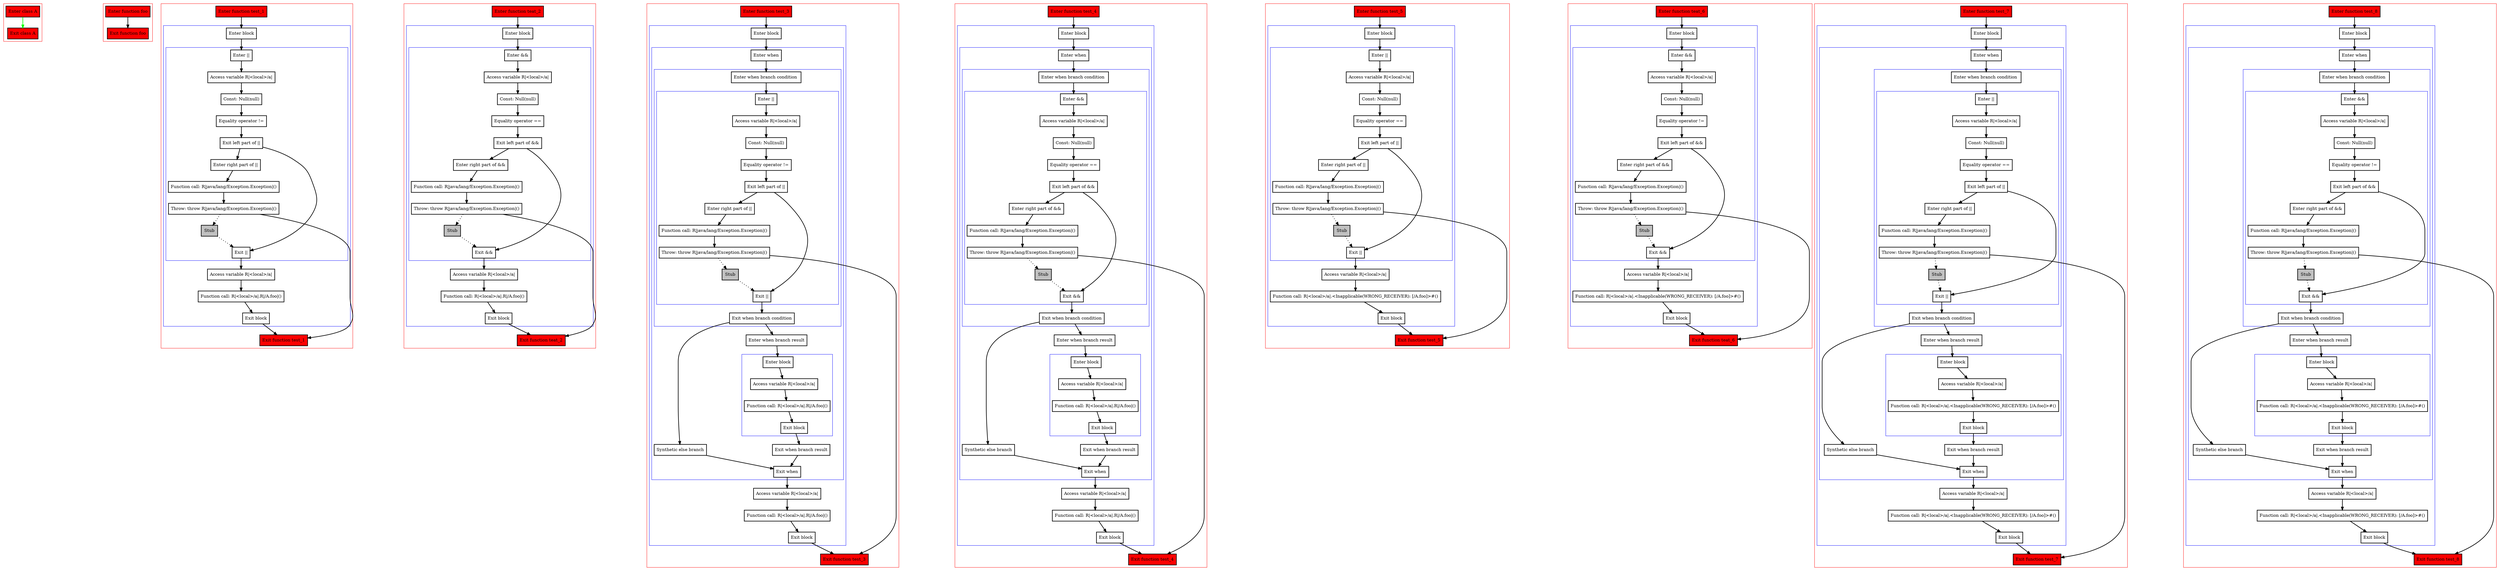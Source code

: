 digraph jumpFromRhsOfOperator_kt {
    graph [nodesep=3]
    node [shape=box penwidth=2]
    edge [penwidth=2]

    subgraph cluster_0 {
        color=red
        0 [label="Enter class A" style="filled" fillcolor=red];
        1 [label="Exit class A" style="filled" fillcolor=red];
    }
    0 -> {1} [color=green];

    subgraph cluster_1 {
        color=red
        2 [label="Enter function foo" style="filled" fillcolor=red];
        3 [label="Exit function foo" style="filled" fillcolor=red];
    }
    2 -> {3};

    subgraph cluster_2 {
        color=red
        4 [label="Enter function test_1" style="filled" fillcolor=red];
        subgraph cluster_3 {
            color=blue
            5 [label="Enter block"];
            subgraph cluster_4 {
                color=blue
                6 [label="Enter ||"];
                7 [label="Access variable R|<local>/a|"];
                8 [label="Const: Null(null)"];
                9 [label="Equality operator !="];
                10 [label="Exit left part of ||"];
                11 [label="Enter right part of ||"];
                12 [label="Function call: R|java/lang/Exception.Exception|()"];
                13 [label="Throw: throw R|java/lang/Exception.Exception|()"];
                14 [label="Stub" style="filled" fillcolor=gray];
                15 [label="Exit ||"];
            }
            16 [label="Access variable R|<local>/a|"];
            17 [label="Function call: R|<local>/a|.R|/A.foo|()"];
            18 [label="Exit block"];
        }
        19 [label="Exit function test_1" style="filled" fillcolor=red];
    }
    4 -> {5};
    5 -> {6};
    6 -> {7};
    7 -> {8};
    8 -> {9};
    9 -> {10};
    10 -> {15 11};
    11 -> {12};
    12 -> {13};
    13 -> {19};
    13 -> {14} [style=dotted];
    14 -> {15} [style=dotted];
    15 -> {16};
    16 -> {17};
    17 -> {18};
    18 -> {19};

    subgraph cluster_5 {
        color=red
        20 [label="Enter function teat_2" style="filled" fillcolor=red];
        subgraph cluster_6 {
            color=blue
            21 [label="Enter block"];
            subgraph cluster_7 {
                color=blue
                22 [label="Enter &&"];
                23 [label="Access variable R|<local>/a|"];
                24 [label="Const: Null(null)"];
                25 [label="Equality operator =="];
                26 [label="Exit left part of &&"];
                27 [label="Enter right part of &&"];
                28 [label="Function call: R|java/lang/Exception.Exception|()"];
                29 [label="Throw: throw R|java/lang/Exception.Exception|()"];
                30 [label="Stub" style="filled" fillcolor=gray];
                31 [label="Exit &&"];
            }
            32 [label="Access variable R|<local>/a|"];
            33 [label="Function call: R|<local>/a|.R|/A.foo|()"];
            34 [label="Exit block"];
        }
        35 [label="Exit function teat_2" style="filled" fillcolor=red];
    }
    20 -> {21};
    21 -> {22};
    22 -> {23};
    23 -> {24};
    24 -> {25};
    25 -> {26};
    26 -> {31 27};
    27 -> {28};
    28 -> {29};
    29 -> {35};
    29 -> {30} [style=dotted];
    30 -> {31} [style=dotted];
    31 -> {32};
    32 -> {33};
    33 -> {34};
    34 -> {35};

    subgraph cluster_8 {
        color=red
        36 [label="Enter function test_3" style="filled" fillcolor=red];
        subgraph cluster_9 {
            color=blue
            37 [label="Enter block"];
            subgraph cluster_10 {
                color=blue
                38 [label="Enter when"];
                subgraph cluster_11 {
                    color=blue
                    39 [label="Enter when branch condition "];
                    subgraph cluster_12 {
                        color=blue
                        40 [label="Enter ||"];
                        41 [label="Access variable R|<local>/a|"];
                        42 [label="Const: Null(null)"];
                        43 [label="Equality operator !="];
                        44 [label="Exit left part of ||"];
                        45 [label="Enter right part of ||"];
                        46 [label="Function call: R|java/lang/Exception.Exception|()"];
                        47 [label="Throw: throw R|java/lang/Exception.Exception|()"];
                        48 [label="Stub" style="filled" fillcolor=gray];
                        49 [label="Exit ||"];
                    }
                    50 [label="Exit when branch condition"];
                }
                51 [label="Synthetic else branch"];
                52 [label="Enter when branch result"];
                subgraph cluster_13 {
                    color=blue
                    53 [label="Enter block"];
                    54 [label="Access variable R|<local>/a|"];
                    55 [label="Function call: R|<local>/a|.R|/A.foo|()"];
                    56 [label="Exit block"];
                }
                57 [label="Exit when branch result"];
                58 [label="Exit when"];
            }
            59 [label="Access variable R|<local>/a|"];
            60 [label="Function call: R|<local>/a|.R|/A.foo|()"];
            61 [label="Exit block"];
        }
        62 [label="Exit function test_3" style="filled" fillcolor=red];
    }
    36 -> {37};
    37 -> {38};
    38 -> {39};
    39 -> {40};
    40 -> {41};
    41 -> {42};
    42 -> {43};
    43 -> {44};
    44 -> {49 45};
    45 -> {46};
    46 -> {47};
    47 -> {62};
    47 -> {48} [style=dotted];
    48 -> {49} [style=dotted];
    49 -> {50};
    50 -> {52 51};
    51 -> {58};
    52 -> {53};
    53 -> {54};
    54 -> {55};
    55 -> {56};
    56 -> {57};
    57 -> {58};
    58 -> {59};
    59 -> {60};
    60 -> {61};
    61 -> {62};

    subgraph cluster_14 {
        color=red
        63 [label="Enter function test_4" style="filled" fillcolor=red];
        subgraph cluster_15 {
            color=blue
            64 [label="Enter block"];
            subgraph cluster_16 {
                color=blue
                65 [label="Enter when"];
                subgraph cluster_17 {
                    color=blue
                    66 [label="Enter when branch condition "];
                    subgraph cluster_18 {
                        color=blue
                        67 [label="Enter &&"];
                        68 [label="Access variable R|<local>/a|"];
                        69 [label="Const: Null(null)"];
                        70 [label="Equality operator =="];
                        71 [label="Exit left part of &&"];
                        72 [label="Enter right part of &&"];
                        73 [label="Function call: R|java/lang/Exception.Exception|()"];
                        74 [label="Throw: throw R|java/lang/Exception.Exception|()"];
                        75 [label="Stub" style="filled" fillcolor=gray];
                        76 [label="Exit &&"];
                    }
                    77 [label="Exit when branch condition"];
                }
                78 [label="Synthetic else branch"];
                79 [label="Enter when branch result"];
                subgraph cluster_19 {
                    color=blue
                    80 [label="Enter block"];
                    81 [label="Access variable R|<local>/a|"];
                    82 [label="Function call: R|<local>/a|.R|/A.foo|()"];
                    83 [label="Exit block"];
                }
                84 [label="Exit when branch result"];
                85 [label="Exit when"];
            }
            86 [label="Access variable R|<local>/a|"];
            87 [label="Function call: R|<local>/a|.R|/A.foo|()"];
            88 [label="Exit block"];
        }
        89 [label="Exit function test_4" style="filled" fillcolor=red];
    }
    63 -> {64};
    64 -> {65};
    65 -> {66};
    66 -> {67};
    67 -> {68};
    68 -> {69};
    69 -> {70};
    70 -> {71};
    71 -> {76 72};
    72 -> {73};
    73 -> {74};
    74 -> {89};
    74 -> {75} [style=dotted];
    75 -> {76} [style=dotted];
    76 -> {77};
    77 -> {79 78};
    78 -> {85};
    79 -> {80};
    80 -> {81};
    81 -> {82};
    82 -> {83};
    83 -> {84};
    84 -> {85};
    85 -> {86};
    86 -> {87};
    87 -> {88};
    88 -> {89};

    subgraph cluster_20 {
        color=red
        90 [label="Enter function test_5" style="filled" fillcolor=red];
        subgraph cluster_21 {
            color=blue
            91 [label="Enter block"];
            subgraph cluster_22 {
                color=blue
                92 [label="Enter ||"];
                93 [label="Access variable R|<local>/a|"];
                94 [label="Const: Null(null)"];
                95 [label="Equality operator =="];
                96 [label="Exit left part of ||"];
                97 [label="Enter right part of ||"];
                98 [label="Function call: R|java/lang/Exception.Exception|()"];
                99 [label="Throw: throw R|java/lang/Exception.Exception|()"];
                100 [label="Stub" style="filled" fillcolor=gray];
                101 [label="Exit ||"];
            }
            102 [label="Access variable R|<local>/a|"];
            103 [label="Function call: R|<local>/a|.<Inapplicable(WRONG_RECEIVER): [/A.foo]>#()"];
            104 [label="Exit block"];
        }
        105 [label="Exit function test_5" style="filled" fillcolor=red];
    }
    90 -> {91};
    91 -> {92};
    92 -> {93};
    93 -> {94};
    94 -> {95};
    95 -> {96};
    96 -> {101 97};
    97 -> {98};
    98 -> {99};
    99 -> {105};
    99 -> {100} [style=dotted];
    100 -> {101} [style=dotted];
    101 -> {102};
    102 -> {103};
    103 -> {104};
    104 -> {105};

    subgraph cluster_23 {
        color=red
        106 [label="Enter function teat_6" style="filled" fillcolor=red];
        subgraph cluster_24 {
            color=blue
            107 [label="Enter block"];
            subgraph cluster_25 {
                color=blue
                108 [label="Enter &&"];
                109 [label="Access variable R|<local>/a|"];
                110 [label="Const: Null(null)"];
                111 [label="Equality operator !="];
                112 [label="Exit left part of &&"];
                113 [label="Enter right part of &&"];
                114 [label="Function call: R|java/lang/Exception.Exception|()"];
                115 [label="Throw: throw R|java/lang/Exception.Exception|()"];
                116 [label="Stub" style="filled" fillcolor=gray];
                117 [label="Exit &&"];
            }
            118 [label="Access variable R|<local>/a|"];
            119 [label="Function call: R|<local>/a|.<Inapplicable(WRONG_RECEIVER): [/A.foo]>#()"];
            120 [label="Exit block"];
        }
        121 [label="Exit function teat_6" style="filled" fillcolor=red];
    }
    106 -> {107};
    107 -> {108};
    108 -> {109};
    109 -> {110};
    110 -> {111};
    111 -> {112};
    112 -> {117 113};
    113 -> {114};
    114 -> {115};
    115 -> {121};
    115 -> {116} [style=dotted];
    116 -> {117} [style=dotted];
    117 -> {118};
    118 -> {119};
    119 -> {120};
    120 -> {121};

    subgraph cluster_26 {
        color=red
        122 [label="Enter function test_7" style="filled" fillcolor=red];
        subgraph cluster_27 {
            color=blue
            123 [label="Enter block"];
            subgraph cluster_28 {
                color=blue
                124 [label="Enter when"];
                subgraph cluster_29 {
                    color=blue
                    125 [label="Enter when branch condition "];
                    subgraph cluster_30 {
                        color=blue
                        126 [label="Enter ||"];
                        127 [label="Access variable R|<local>/a|"];
                        128 [label="Const: Null(null)"];
                        129 [label="Equality operator =="];
                        130 [label="Exit left part of ||"];
                        131 [label="Enter right part of ||"];
                        132 [label="Function call: R|java/lang/Exception.Exception|()"];
                        133 [label="Throw: throw R|java/lang/Exception.Exception|()"];
                        134 [label="Stub" style="filled" fillcolor=gray];
                        135 [label="Exit ||"];
                    }
                    136 [label="Exit when branch condition"];
                }
                137 [label="Synthetic else branch"];
                138 [label="Enter when branch result"];
                subgraph cluster_31 {
                    color=blue
                    139 [label="Enter block"];
                    140 [label="Access variable R|<local>/a|"];
                    141 [label="Function call: R|<local>/a|.<Inapplicable(WRONG_RECEIVER): [/A.foo]>#()"];
                    142 [label="Exit block"];
                }
                143 [label="Exit when branch result"];
                144 [label="Exit when"];
            }
            145 [label="Access variable R|<local>/a|"];
            146 [label="Function call: R|<local>/a|.<Inapplicable(WRONG_RECEIVER): [/A.foo]>#()"];
            147 [label="Exit block"];
        }
        148 [label="Exit function test_7" style="filled" fillcolor=red];
    }
    122 -> {123};
    123 -> {124};
    124 -> {125};
    125 -> {126};
    126 -> {127};
    127 -> {128};
    128 -> {129};
    129 -> {130};
    130 -> {135 131};
    131 -> {132};
    132 -> {133};
    133 -> {148};
    133 -> {134} [style=dotted];
    134 -> {135} [style=dotted];
    135 -> {136};
    136 -> {138 137};
    137 -> {144};
    138 -> {139};
    139 -> {140};
    140 -> {141};
    141 -> {142};
    142 -> {143};
    143 -> {144};
    144 -> {145};
    145 -> {146};
    146 -> {147};
    147 -> {148};

    subgraph cluster_32 {
        color=red
        149 [label="Enter function test_8" style="filled" fillcolor=red];
        subgraph cluster_33 {
            color=blue
            150 [label="Enter block"];
            subgraph cluster_34 {
                color=blue
                151 [label="Enter when"];
                subgraph cluster_35 {
                    color=blue
                    152 [label="Enter when branch condition "];
                    subgraph cluster_36 {
                        color=blue
                        153 [label="Enter &&"];
                        154 [label="Access variable R|<local>/a|"];
                        155 [label="Const: Null(null)"];
                        156 [label="Equality operator !="];
                        157 [label="Exit left part of &&"];
                        158 [label="Enter right part of &&"];
                        159 [label="Function call: R|java/lang/Exception.Exception|()"];
                        160 [label="Throw: throw R|java/lang/Exception.Exception|()"];
                        161 [label="Stub" style="filled" fillcolor=gray];
                        162 [label="Exit &&"];
                    }
                    163 [label="Exit when branch condition"];
                }
                164 [label="Synthetic else branch"];
                165 [label="Enter when branch result"];
                subgraph cluster_37 {
                    color=blue
                    166 [label="Enter block"];
                    167 [label="Access variable R|<local>/a|"];
                    168 [label="Function call: R|<local>/a|.<Inapplicable(WRONG_RECEIVER): [/A.foo]>#()"];
                    169 [label="Exit block"];
                }
                170 [label="Exit when branch result"];
                171 [label="Exit when"];
            }
            172 [label="Access variable R|<local>/a|"];
            173 [label="Function call: R|<local>/a|.<Inapplicable(WRONG_RECEIVER): [/A.foo]>#()"];
            174 [label="Exit block"];
        }
        175 [label="Exit function test_8" style="filled" fillcolor=red];
    }
    149 -> {150};
    150 -> {151};
    151 -> {152};
    152 -> {153};
    153 -> {154};
    154 -> {155};
    155 -> {156};
    156 -> {157};
    157 -> {162 158};
    158 -> {159};
    159 -> {160};
    160 -> {175};
    160 -> {161} [style=dotted];
    161 -> {162} [style=dotted];
    162 -> {163};
    163 -> {165 164};
    164 -> {171};
    165 -> {166};
    166 -> {167};
    167 -> {168};
    168 -> {169};
    169 -> {170};
    170 -> {171};
    171 -> {172};
    172 -> {173};
    173 -> {174};
    174 -> {175};

}
